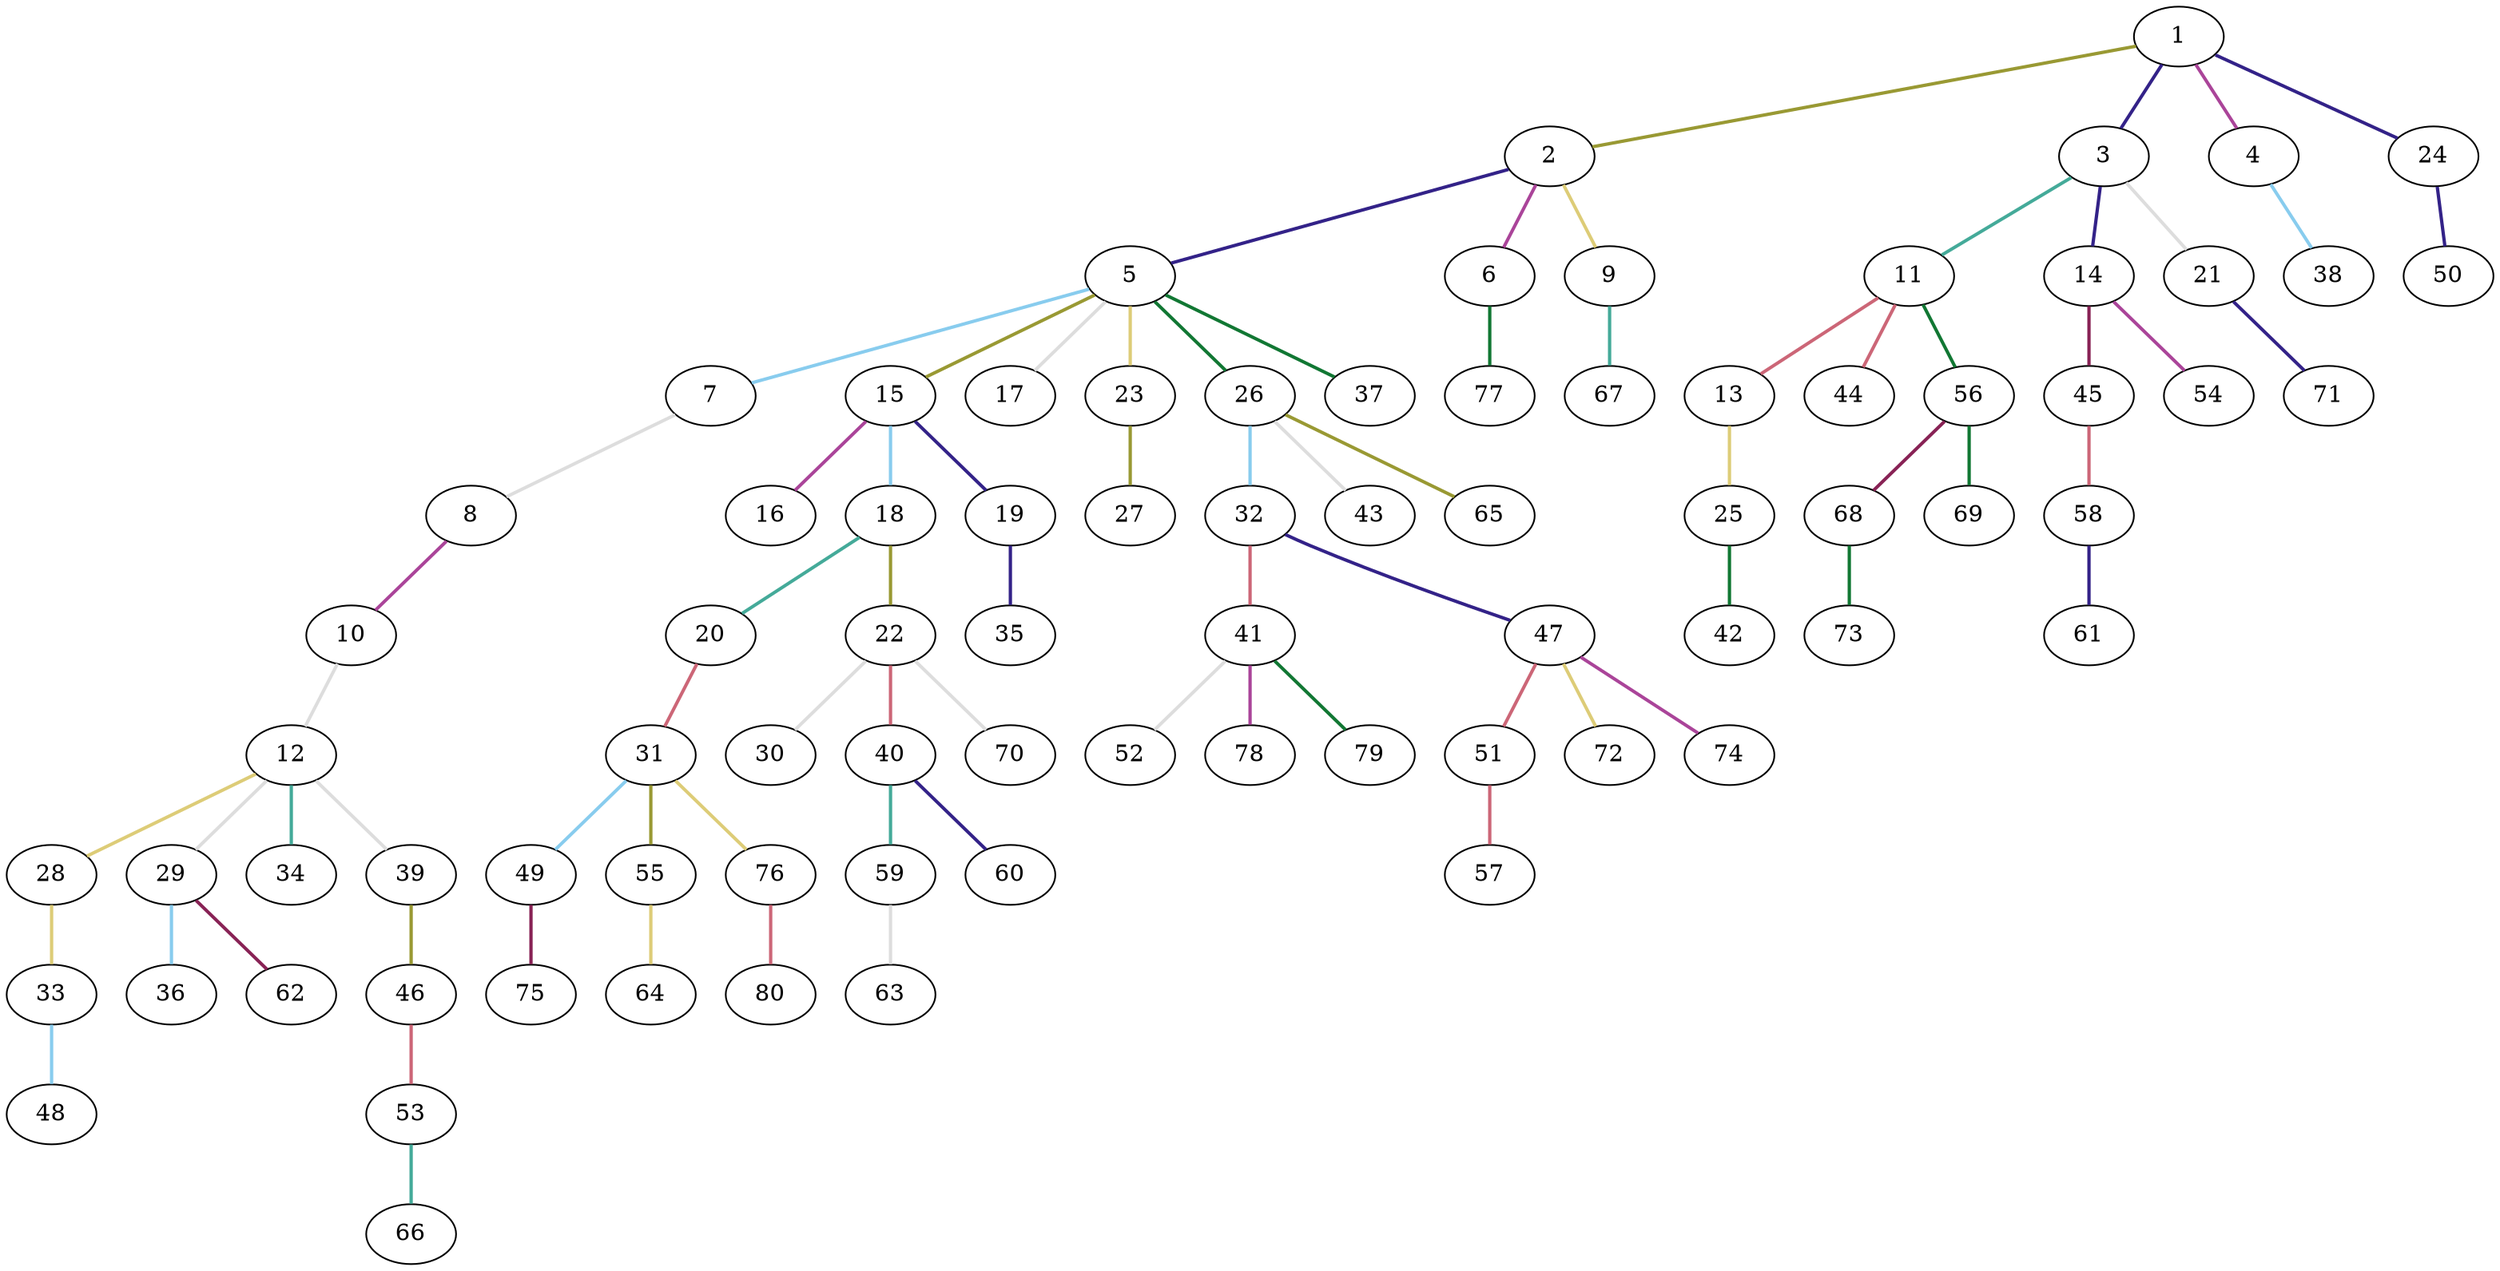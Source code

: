 graph {
	graph [rankdir=BT]
	1
	2
	2 -- 1 [color="#999933" style=bold]
	3
	3 -- 1 [color="#332288" style=bold]
	4
	4 -- 1 [color="#AA4499" style=bold]
	5
	5 -- 2 [color="#332288" style=bold]
	6
	6 -- 2 [color="#AA4499" style=bold]
	7
	7 -- 5 [color="#88CCEE" style=bold]
	8
	8 -- 7 [color="#DDDDDD" style=bold]
	9
	9 -- 2 [color="#DDCC77" style=bold]
	10
	10 -- 8 [color="#AA4499" style=bold]
	11
	11 -- 3 [color="#44AA99" style=bold]
	12
	12 -- 10 [color="#DDDDDD" style=bold]
	13
	13 -- 11 [color="#CC6677" style=bold]
	14
	14 -- 3 [color="#332288" style=bold]
	15
	15 -- 5 [color="#999933" style=bold]
	16
	16 -- 15 [color="#AA4499" style=bold]
	17
	17 -- 5 [color="#DDDDDD" style=bold]
	18
	18 -- 15 [color="#88CCEE" style=bold]
	19
	19 -- 15 [color="#332288" style=bold]
	20
	20 -- 18 [color="#44AA99" style=bold]
	21
	21 -- 3 [color="#DDDDDD" style=bold]
	22
	22 -- 18 [color="#999933" style=bold]
	23
	23 -- 5 [color="#DDCC77" style=bold]
	24
	24 -- 1 [color="#332288" style=bold]
	25
	25 -- 13 [color="#DDCC77" style=bold]
	26
	26 -- 5 [color="#117733" style=bold]
	27
	27 -- 23 [color="#999933" style=bold]
	28
	28 -- 12 [color="#DDCC77" style=bold]
	29
	29 -- 12 [color="#DDDDDD" style=bold]
	30
	30 -- 22 [color="#DDDDDD" style=bold]
	31
	31 -- 20 [color="#CC6677" style=bold]
	32
	32 -- 26 [color="#88CCEE" style=bold]
	33
	33 -- 28 [color="#DDCC77" style=bold]
	34
	34 -- 12 [color="#44AA99" style=bold]
	35
	35 -- 19 [color="#332288" style=bold]
	36
	36 -- 29 [color="#88CCEE" style=bold]
	37
	37 -- 5 [color="#117733" style=bold]
	38
	38 -- 4 [color="#88CCEE" style=bold]
	39
	39 -- 12 [color="#DDDDDD" style=bold]
	40
	40 -- 22 [color="#CC6677" style=bold]
	41
	41 -- 32 [color="#CC6677" style=bold]
	42
	42 -- 25 [color="#117733" style=bold]
	43
	43 -- 26 [color="#DDDDDD" style=bold]
	44
	44 -- 11 [color="#CC6677" style=bold]
	45
	45 -- 14 [color="#882255" style=bold]
	46
	46 -- 39 [color="#999933" style=bold]
	47
	47 -- 32 [color="#332288" style=bold]
	48
	48 -- 33 [color="#88CCEE" style=bold]
	49
	49 -- 31 [color="#88CCEE" style=bold]
	50
	50 -- 24 [color="#332288" style=bold]
	51
	51 -- 47 [color="#CC6677" style=bold]
	52
	52 -- 41 [color="#DDDDDD" style=bold]
	53
	53 -- 46 [color="#CC6677" style=bold]
	54
	54 -- 14 [color="#AA4499" style=bold]
	55
	55 -- 31 [color="#999933" style=bold]
	56
	56 -- 11 [color="#117733" style=bold]
	57
	57 -- 51 [color="#CC6677" style=bold]
	58
	58 -- 45 [color="#CC6677" style=bold]
	59
	59 -- 40 [color="#44AA99" style=bold]
	60
	60 -- 40 [color="#332288" style=bold]
	61
	61 -- 58 [color="#332288" style=bold]
	62
	62 -- 29 [color="#882255" style=bold]
	63
	63 -- 59 [color="#DDDDDD" style=bold]
	64
	64 -- 55 [color="#DDCC77" style=bold]
	65
	65 -- 26 [color="#999933" style=bold]
	66
	66 -- 53 [color="#44AA99" style=bold]
	67
	67 -- 9 [color="#44AA99" style=bold]
	68
	68 -- 56 [color="#882255" style=bold]
	69
	69 -- 56 [color="#117733" style=bold]
	70
	70 -- 22 [color="#DDDDDD" style=bold]
	71
	71 -- 21 [color="#332288" style=bold]
	72
	72 -- 47 [color="#DDCC77" style=bold]
	73
	73 -- 68 [color="#117733" style=bold]
	74
	74 -- 47 [color="#AA4499" style=bold]
	75
	75 -- 49 [color="#882255" style=bold]
	76
	76 -- 31 [color="#DDCC77" style=bold]
	77
	77 -- 6 [color="#117733" style=bold]
	78
	78 -- 41 [color="#AA4499" style=bold]
	79
	79 -- 41 [color="#117733" style=bold]
	80
	80 -- 76 [color="#CC6677" style=bold]
}
